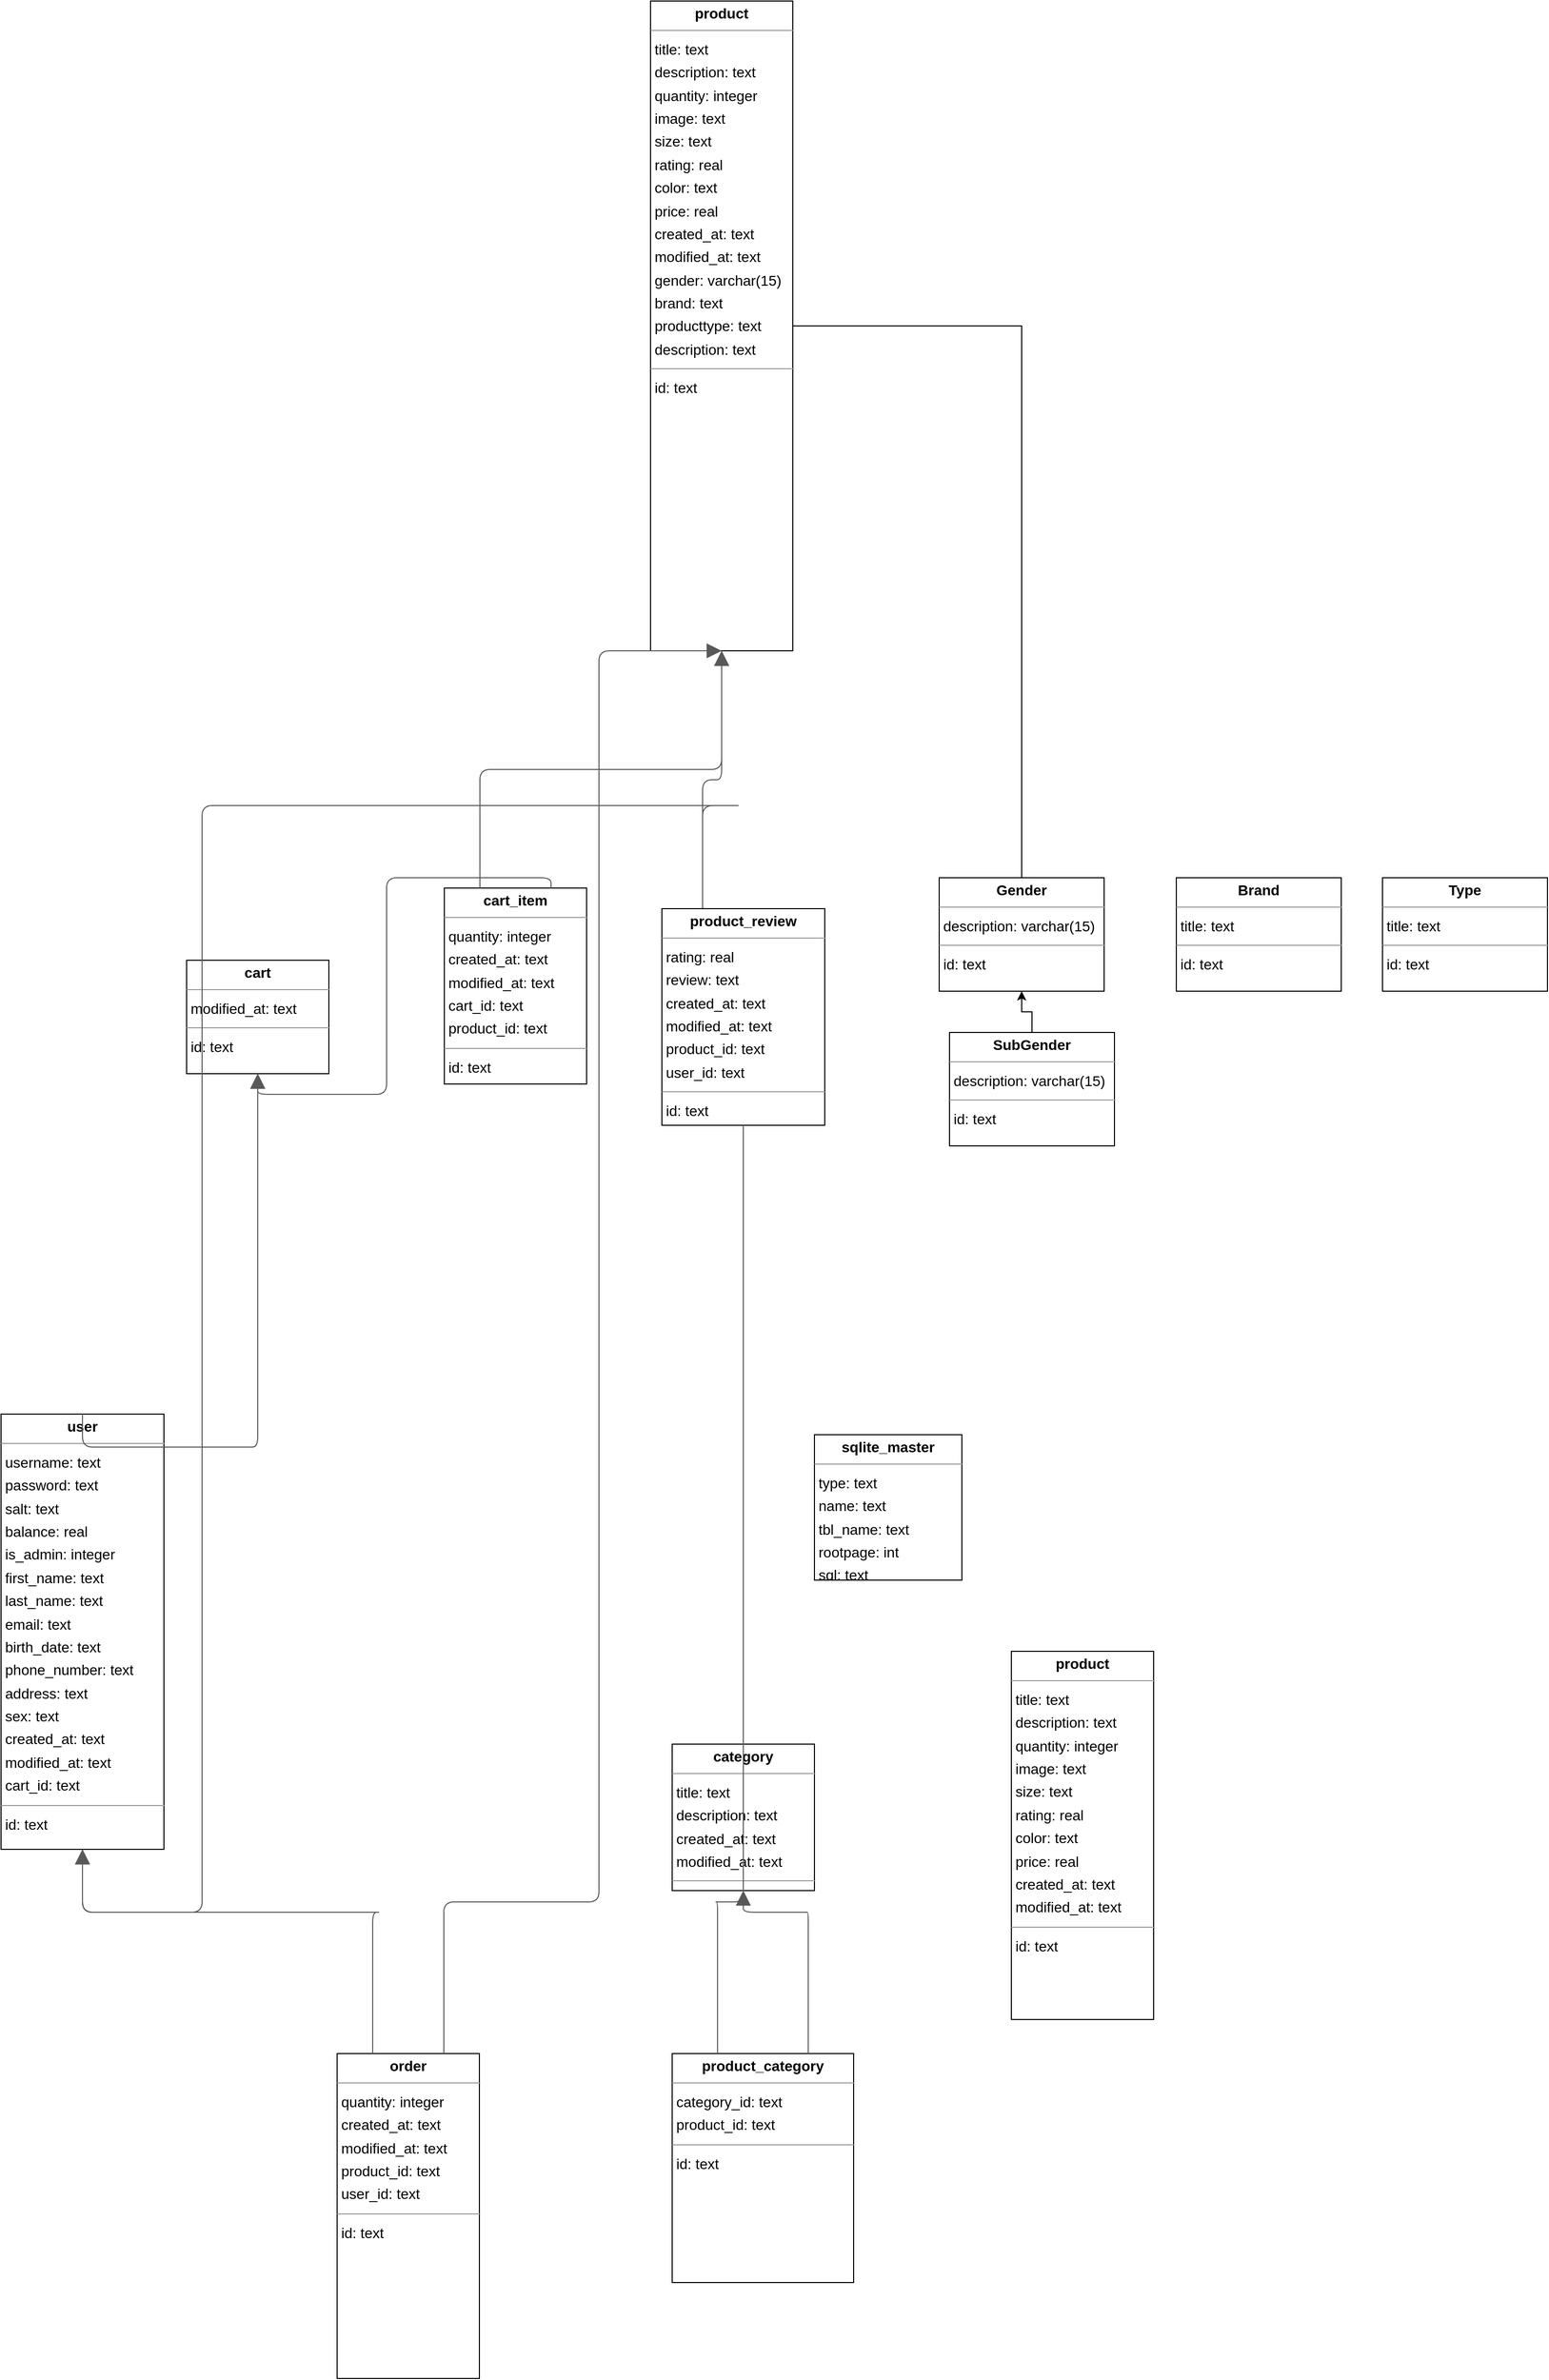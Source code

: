 <mxfile version="20.5.3" type="github">
  <diagram id="9WWCypjV2FhlL7u4elJq" name="Page-1">
    <mxGraphModel dx="832" dy="2642" grid="1" gridSize="10" guides="1" tooltips="1" connect="1" arrows="1" fold="1" page="1" pageScale="1" pageWidth="850" pageHeight="1100" math="0" shadow="0">
      <root>
        <mxCell id="0" />
        <mxCell id="1" parent="0" />
        <mxCell id="XBTKMfRpFKu9C5E3vzUd-3" value="&lt;p style=&quot;margin:0px;margin-top:4px;text-align:center;&quot;&gt;&lt;b&gt;cart&lt;/b&gt;&lt;/p&gt;&lt;hr size=&quot;1&quot;/&gt;&lt;p style=&quot;margin:0 0 0 4px;line-height:1.6;&quot;&gt; modified_at: text&lt;/p&gt;&lt;hr size=&quot;1&quot;/&gt;&lt;p style=&quot;margin:0 0 0 4px;line-height:1.6;&quot;&gt; id: text&lt;/p&gt;" style="verticalAlign=top;align=left;overflow=fill;fontSize=14;fontFamily=Helvetica;html=1;rounded=0;shadow=0;comic=0;labelBackgroundColor=none;strokeWidth=1;" parent="1" vertex="1">
          <mxGeometry x="400" y="-200" width="138" height="110" as="geometry" />
        </mxCell>
        <mxCell id="XBTKMfRpFKu9C5E3vzUd-4" value="&lt;p style=&quot;margin:0px;margin-top:4px;text-align:center;&quot;&gt;&lt;b&gt;cart_item&lt;/b&gt;&lt;/p&gt;&lt;hr size=&quot;1&quot;/&gt;&lt;p style=&quot;margin:0 0 0 4px;line-height:1.6;&quot;&gt; quantity: integer&lt;br/&gt; created_at: text&lt;br/&gt; modified_at: text&lt;br/&gt; cart_id: text&lt;br/&gt; product_id: text&lt;/p&gt;&lt;hr size=&quot;1&quot;/&gt;&lt;p style=&quot;margin:0 0 0 4px;line-height:1.6;&quot;&gt; id: text&lt;/p&gt;" style="verticalAlign=top;align=left;overflow=fill;fontSize=14;fontFamily=Helvetica;html=1;rounded=0;shadow=0;comic=0;labelBackgroundColor=none;strokeWidth=1;" parent="1" vertex="1">
          <mxGeometry x="650" y="-270" width="138" height="190" as="geometry" />
        </mxCell>
        <mxCell id="XBTKMfRpFKu9C5E3vzUd-5" value="&lt;p style=&quot;margin:0px;margin-top:4px;text-align:center;&quot;&gt;&lt;b&gt;category&lt;/b&gt;&lt;/p&gt;&lt;hr size=&quot;1&quot;/&gt;&lt;p style=&quot;margin:0 0 0 4px;line-height:1.6;&quot;&gt; title: text&lt;br/&gt; description: text&lt;br/&gt; created_at: text&lt;br/&gt; modified_at: text&lt;/p&gt;&lt;hr size=&quot;1&quot;/&gt;&lt;p style=&quot;margin:0 0 0 4px;line-height:1.6;&quot;&gt; id: text&lt;/p&gt;" style="verticalAlign=top;align=left;overflow=fill;fontSize=14;fontFamily=Helvetica;html=1;rounded=0;shadow=0;comic=0;labelBackgroundColor=none;strokeWidth=1;" parent="1" vertex="1">
          <mxGeometry x="871" y="560" width="138" height="142" as="geometry" />
        </mxCell>
        <mxCell id="XBTKMfRpFKu9C5E3vzUd-6" value="&lt;p style=&quot;margin:0px;margin-top:4px;text-align:center;&quot;&gt;&lt;b&gt;order&lt;/b&gt;&lt;/p&gt;&lt;hr size=&quot;1&quot;/&gt;&lt;p style=&quot;margin:0 0 0 4px;line-height:1.6;&quot;&gt; quantity: integer&lt;br/&gt; created_at: text&lt;br/&gt; modified_at: text&lt;br/&gt; product_id: text&lt;br/&gt; user_id: text&lt;/p&gt;&lt;hr size=&quot;1&quot;/&gt;&lt;p style=&quot;margin:0 0 0 4px;line-height:1.6;&quot;&gt; id: text&lt;/p&gt;" style="verticalAlign=top;align=left;overflow=fill;fontSize=14;fontFamily=Helvetica;html=1;rounded=0;shadow=0;comic=0;labelBackgroundColor=none;strokeWidth=1;" parent="1" vertex="1">
          <mxGeometry x="546" y="860" width="138" height="315" as="geometry" />
        </mxCell>
        <mxCell id="qhNkvky0XH1M-er579gL-8" style="edgeStyle=orthogonalEdgeStyle;rounded=0;orthogonalLoop=1;jettySize=auto;html=1;entryX=0.5;entryY=0.091;entryDx=0;entryDy=0;entryPerimeter=0;" edge="1" parent="1" source="XBTKMfRpFKu9C5E3vzUd-7" target="qhNkvky0XH1M-er579gL-2">
          <mxGeometry relative="1" as="geometry" />
        </mxCell>
        <mxCell id="XBTKMfRpFKu9C5E3vzUd-7" value="&lt;p style=&quot;margin:0px;margin-top:4px;text-align:center;&quot;&gt;&lt;b&gt;product&lt;/b&gt;&lt;/p&gt;&lt;hr size=&quot;1&quot;&gt;&lt;p style=&quot;margin:0 0 0 4px;line-height:1.6;&quot;&gt; title: text&lt;br&gt; description: text&lt;br&gt; quantity: integer&lt;br&gt; image: text&lt;br&gt; size: text&lt;br&gt; rating: real&lt;br&gt; color: text&lt;br&gt; price: real&lt;br&gt; created_at: text&lt;br&gt; modified_at: text&lt;br&gt;gender: varchar(15)&lt;br&gt;brand: text&lt;/p&gt;&lt;p style=&quot;margin:0 0 0 4px;line-height:1.6;&quot;&gt;producttype: text&lt;br&gt;description: text&lt;/p&gt;&lt;hr size=&quot;1&quot;&gt;&lt;p style=&quot;margin:0 0 0 4px;line-height:1.6;&quot;&gt; id: text&lt;/p&gt;" style="verticalAlign=top;align=left;overflow=fill;fontSize=14;fontFamily=Helvetica;html=1;rounded=0;shadow=0;comic=0;labelBackgroundColor=none;strokeWidth=1;" parent="1" vertex="1">
          <mxGeometry x="850" y="-1130" width="138" height="630" as="geometry" />
        </mxCell>
        <mxCell id="XBTKMfRpFKu9C5E3vzUd-8" value="&lt;p style=&quot;margin:0px;margin-top:4px;text-align:center;&quot;&gt;&lt;b&gt;product_category&lt;/b&gt;&lt;/p&gt;&lt;hr size=&quot;1&quot;/&gt;&lt;p style=&quot;margin:0 0 0 4px;line-height:1.6;&quot;&gt; category_id: text&lt;br/&gt; product_id: text&lt;/p&gt;&lt;hr size=&quot;1&quot;/&gt;&lt;p style=&quot;margin:0 0 0 4px;line-height:1.6;&quot;&gt; id: text&lt;/p&gt;" style="verticalAlign=top;align=left;overflow=fill;fontSize=14;fontFamily=Helvetica;html=1;rounded=0;shadow=0;comic=0;labelBackgroundColor=none;strokeWidth=1;" parent="1" vertex="1">
          <mxGeometry x="871" y="860" width="176" height="222" as="geometry" />
        </mxCell>
        <mxCell id="XBTKMfRpFKu9C5E3vzUd-10" value="&lt;p style=&quot;margin:0px;margin-top:4px;text-align:center;&quot;&gt;&lt;b&gt;sqlite_master&lt;/b&gt;&lt;/p&gt;&lt;hr size=&quot;1&quot;/&gt;&lt;p style=&quot;margin:0 0 0 4px;line-height:1.6;&quot;&gt; type: text&lt;br/&gt; name: text&lt;br/&gt; tbl_name: text&lt;br/&gt; rootpage: int&lt;br/&gt; sql: text&lt;/p&gt;" style="verticalAlign=top;align=left;overflow=fill;fontSize=14;fontFamily=Helvetica;html=1;rounded=0;shadow=0;comic=0;labelBackgroundColor=none;strokeWidth=1;" parent="1" vertex="1">
          <mxGeometry x="1009" y="260" width="143" height="141" as="geometry" />
        </mxCell>
        <mxCell id="XBTKMfRpFKu9C5E3vzUd-11" value="&lt;p style=&quot;margin:0px;margin-top:4px;text-align:center;&quot;&gt;&lt;b&gt;user&lt;/b&gt;&lt;/p&gt;&lt;hr size=&quot;1&quot;/&gt;&lt;p style=&quot;margin:0 0 0 4px;line-height:1.6;&quot;&gt; username: text&lt;br/&gt; password: text&lt;br/&gt; salt: text&lt;br/&gt; balance: real&lt;br/&gt; is_admin: integer&lt;br/&gt; first_name: text&lt;br/&gt; last_name: text&lt;br/&gt; email: text&lt;br/&gt; birth_date: text&lt;br/&gt; phone_number: text&lt;br/&gt; address: text&lt;br/&gt; sex: text&lt;br/&gt; created_at: text&lt;br/&gt; modified_at: text&lt;br/&gt; cart_id: text&lt;/p&gt;&lt;hr size=&quot;1&quot;/&gt;&lt;p style=&quot;margin:0 0 0 4px;line-height:1.6;&quot;&gt; id: text&lt;/p&gt;" style="verticalAlign=top;align=left;overflow=fill;fontSize=14;fontFamily=Helvetica;html=1;rounded=0;shadow=0;comic=0;labelBackgroundColor=none;strokeWidth=1;" parent="1" vertex="1">
          <mxGeometry x="220" y="240" width="158" height="422" as="geometry" />
        </mxCell>
        <mxCell id="XBTKMfRpFKu9C5E3vzUd-12" value="" style="html=1;rounded=1;edgeStyle=orthogonalEdgeStyle;dashed=0;startArrow=none;endArrow=block;endSize=12;strokeColor=#595959;exitX=0.750;exitY=0.000;exitDx=0;exitDy=0;entryX=0.500;entryY=1.000;entryDx=0;entryDy=0;" parent="1" source="XBTKMfRpFKu9C5E3vzUd-4" target="XBTKMfRpFKu9C5E3vzUd-3" edge="1">
          <mxGeometry width="50" height="50" relative="1" as="geometry" />
        </mxCell>
        <mxCell id="XBTKMfRpFKu9C5E3vzUd-14" value="" style="html=1;rounded=1;edgeStyle=orthogonalEdgeStyle;dashed=0;startArrow=none;endArrow=block;endSize=12;strokeColor=#595959;exitX=0.250;exitY=0.000;exitDx=0;exitDy=0;entryX=0.500;entryY=1.000;entryDx=0;entryDy=0;" parent="1" source="XBTKMfRpFKu9C5E3vzUd-4" target="XBTKMfRpFKu9C5E3vzUd-7" edge="1">
          <mxGeometry width="50" height="50" relative="1" as="geometry" />
        </mxCell>
        <mxCell id="XBTKMfRpFKu9C5E3vzUd-16" value="" style="html=1;rounded=1;edgeStyle=orthogonalEdgeStyle;dashed=0;startArrow=none;endArrow=block;endSize=12;strokeColor=#595959;exitX=0.750;exitY=0.000;exitDx=0;exitDy=0;entryX=0.500;entryY=1.000;entryDx=0;entryDy=0;" parent="1" source="XBTKMfRpFKu9C5E3vzUd-6" target="XBTKMfRpFKu9C5E3vzUd-7" edge="1">
          <mxGeometry width="50" height="50" relative="1" as="geometry">
            <Array as="points">
              <mxPoint x="650" y="713" />
              <mxPoint x="800" y="713" />
              <mxPoint x="800" y="-500" />
            </Array>
          </mxGeometry>
        </mxCell>
        <mxCell id="XBTKMfRpFKu9C5E3vzUd-18" value="" style="html=1;rounded=1;edgeStyle=orthogonalEdgeStyle;dashed=0;startArrow=none;endArrow=block;endSize=12;strokeColor=#595959;exitX=0.250;exitY=0.000;exitDx=0;exitDy=0;entryX=0.500;entryY=1.000;entryDx=0;entryDy=0;" parent="1" source="XBTKMfRpFKu9C5E3vzUd-6" target="XBTKMfRpFKu9C5E3vzUd-11" edge="1">
          <mxGeometry width="50" height="50" relative="1" as="geometry">
            <Array as="points">
              <mxPoint x="588" y="723" />
              <mxPoint x="449" y="723" />
            </Array>
          </mxGeometry>
        </mxCell>
        <mxCell id="XBTKMfRpFKu9C5E3vzUd-20" value="" style="html=1;rounded=1;edgeStyle=orthogonalEdgeStyle;dashed=0;startArrow=none;endArrow=block;endSize=12;strokeColor=#595959;exitX=0.750;exitY=0.000;exitDx=0;exitDy=0;entryX=0.500;entryY=1.000;entryDx=0;entryDy=0;" parent="1" source="XBTKMfRpFKu9C5E3vzUd-8" target="XBTKMfRpFKu9C5E3vzUd-5" edge="1">
          <mxGeometry width="50" height="50" relative="1" as="geometry">
            <Array as="points">
              <mxPoint x="1001" y="723" />
              <mxPoint x="959" y="723" />
            </Array>
          </mxGeometry>
        </mxCell>
        <mxCell id="XBTKMfRpFKu9C5E3vzUd-21" value="" style="edgeLabel;resizable=0;html=1;align=left;verticalAlign=top;strokeColor=default;" parent="XBTKMfRpFKu9C5E3vzUd-20" vertex="1" connectable="0">
          <mxGeometry x="458" y="384" as="geometry" />
        </mxCell>
        <mxCell id="XBTKMfRpFKu9C5E3vzUd-22" value="" style="html=1;rounded=1;edgeStyle=orthogonalEdgeStyle;dashed=0;startArrow=none;endArrow=block;endSize=12;strokeColor=#595959;exitX=0.250;exitY=0.000;exitDx=0;exitDy=0;entryX=0.500;entryY=1.000;entryDx=0;entryDy=0;" parent="1" source="XBTKMfRpFKu9C5E3vzUd-9" target="XBTKMfRpFKu9C5E3vzUd-7" edge="1">
          <mxGeometry width="50" height="50" relative="1" as="geometry">
            <Array as="points" />
          </mxGeometry>
        </mxCell>
        <mxCell id="XBTKMfRpFKu9C5E3vzUd-23" value="" style="edgeLabel;resizable=0;html=1;align=left;verticalAlign=top;strokeColor=default;" parent="XBTKMfRpFKu9C5E3vzUd-22" vertex="1" connectable="0">
          <mxGeometry x="374" y="361" as="geometry" />
        </mxCell>
        <mxCell id="XBTKMfRpFKu9C5E3vzUd-26" value="" style="html=1;rounded=1;edgeStyle=orthogonalEdgeStyle;dashed=0;startArrow=none;endArrow=block;endSize=12;strokeColor=#595959;exitX=0.250;exitY=0.000;exitDx=0;exitDy=0;entryX=0.500;entryY=1.000;entryDx=0;entryDy=0;" parent="1" source="XBTKMfRpFKu9C5E3vzUd-9" target="XBTKMfRpFKu9C5E3vzUd-11" edge="1">
          <mxGeometry width="50" height="50" relative="1" as="geometry">
            <Array as="points">
              <mxPoint x="940" y="-350" />
              <mxPoint x="415" y="-350" />
              <mxPoint x="415" y="723" />
              <mxPoint x="449" y="723" />
            </Array>
          </mxGeometry>
        </mxCell>
        <mxCell id="XBTKMfRpFKu9C5E3vzUd-28" value="" style="html=1;rounded=1;edgeStyle=orthogonalEdgeStyle;dashed=0;startArrow=none;endArrow=block;endSize=12;strokeColor=#595959;exitX=0.500;exitY=0.000;exitDx=0;exitDy=0;entryX=0.500;entryY=1.000;entryDx=0;entryDy=0;" parent="1" source="XBTKMfRpFKu9C5E3vzUd-11" target="XBTKMfRpFKu9C5E3vzUd-3" edge="1">
          <mxGeometry width="50" height="50" relative="1" as="geometry">
            <Array as="points">
              <mxPoint x="449" y="272" />
              <mxPoint x="615" y="272" />
            </Array>
          </mxGeometry>
        </mxCell>
        <mxCell id="XBTKMfRpFKu9C5E3vzUd-31" value="&lt;p style=&quot;margin:0px;margin-top:4px;text-align:center;&quot;&gt;&lt;b&gt;product&lt;/b&gt;&lt;/p&gt;&lt;hr size=&quot;1&quot;/&gt;&lt;p style=&quot;margin:0 0 0 4px;line-height:1.6;&quot;&gt; title: text&lt;br/&gt; description: text&lt;br/&gt; quantity: integer&lt;br/&gt; image: text&lt;br/&gt; size: text&lt;br/&gt; rating: real&lt;br/&gt; color: text&lt;br/&gt; price: real&lt;br/&gt; created_at: text&lt;br/&gt; modified_at: text&lt;/p&gt;&lt;hr size=&quot;1&quot;/&gt;&lt;p style=&quot;margin:0 0 0 4px;line-height:1.6;&quot;&gt; id: text&lt;/p&gt;" style="verticalAlign=top;align=left;overflow=fill;fontSize=14;fontFamily=Helvetica;html=1;rounded=0;shadow=0;comic=0;labelBackgroundColor=none;strokeWidth=1;" parent="1" vertex="1">
          <mxGeometry x="1200" y="470" width="138" height="357" as="geometry" />
        </mxCell>
        <mxCell id="qhNkvky0XH1M-er579gL-2" value="&lt;p style=&quot;margin:0px;margin-top:4px;text-align:center;&quot;&gt;&lt;b&gt;Gender&lt;/b&gt;&lt;/p&gt;&lt;hr size=&quot;1&quot;&gt;&lt;p style=&quot;margin:0 0 0 4px;line-height:1.6;&quot;&gt;description: varchar(15)&lt;/p&gt;&lt;hr size=&quot;1&quot;&gt;&lt;p style=&quot;margin:0 0 0 4px;line-height:1.6;&quot;&gt; id: text&lt;/p&gt;" style="verticalAlign=top;align=left;overflow=fill;fontSize=14;fontFamily=Helvetica;html=1;rounded=0;shadow=0;comic=0;labelBackgroundColor=none;strokeWidth=1;" vertex="1" parent="1">
          <mxGeometry x="1130" y="-280" width="160" height="110" as="geometry" />
        </mxCell>
        <mxCell id="XBTKMfRpFKu9C5E3vzUd-9" value="&lt;p style=&quot;margin:0px;margin-top:4px;text-align:center;&quot;&gt;&lt;b&gt;product_review&lt;/b&gt;&lt;/p&gt;&lt;hr size=&quot;1&quot;/&gt;&lt;p style=&quot;margin:0 0 0 4px;line-height:1.6;&quot;&gt; rating: real&lt;br/&gt; review: text&lt;br/&gt; created_at: text&lt;br/&gt; modified_at: text&lt;br/&gt; product_id: text&lt;br/&gt; user_id: text&lt;/p&gt;&lt;hr size=&quot;1&quot;/&gt;&lt;p style=&quot;margin:0 0 0 4px;line-height:1.6;&quot;&gt; id: text&lt;/p&gt;" style="verticalAlign=top;align=left;overflow=fill;fontSize=14;fontFamily=Helvetica;html=1;rounded=0;shadow=0;comic=0;labelBackgroundColor=none;strokeWidth=1;" parent="1" vertex="1">
          <mxGeometry x="861" y="-250" width="158" height="210" as="geometry" />
        </mxCell>
        <mxCell id="qhNkvky0XH1M-er579gL-4" value="" style="html=1;rounded=1;edgeStyle=orthogonalEdgeStyle;dashed=0;startArrow=none;endArrow=none;endSize=12;strokeColor=#595959;exitX=0.250;exitY=0.000;exitDx=0;exitDy=0;entryX=0.500;entryY=1.000;entryDx=0;entryDy=0;" edge="1" parent="1" source="XBTKMfRpFKu9C5E3vzUd-8" target="XBTKMfRpFKu9C5E3vzUd-9">
          <mxGeometry width="50" height="50" relative="1" as="geometry">
            <Array as="points">
              <mxPoint x="913" y="713" />
              <mxPoint x="666" y="713" />
            </Array>
            <mxPoint x="915" y="860" as="sourcePoint" />
            <mxPoint x="919" y="-443" as="targetPoint" />
          </mxGeometry>
        </mxCell>
        <mxCell id="qhNkvky0XH1M-er579gL-5" value="" style="edgeLabel;resizable=0;html=1;align=left;verticalAlign=top;strokeColor=default;" vertex="1" connectable="0" parent="qhNkvky0XH1M-er579gL-4">
          <mxGeometry x="374" y="361" as="geometry" />
        </mxCell>
        <mxCell id="qhNkvky0XH1M-er579gL-9" style="edgeStyle=orthogonalEdgeStyle;rounded=0;orthogonalLoop=1;jettySize=auto;html=1;exitX=0.5;exitY=0;exitDx=0;exitDy=0;" edge="1" parent="1" source="qhNkvky0XH1M-er579gL-6" target="qhNkvky0XH1M-er579gL-2">
          <mxGeometry relative="1" as="geometry" />
        </mxCell>
        <mxCell id="qhNkvky0XH1M-er579gL-6" value="&lt;p style=&quot;margin:0px;margin-top:4px;text-align:center;&quot;&gt;&lt;b&gt;SubGender&lt;/b&gt;&lt;/p&gt;&lt;hr size=&quot;1&quot;&gt;&lt;p style=&quot;margin:0 0 0 4px;line-height:1.6;&quot;&gt;description: varchar(15)&lt;/p&gt;&lt;hr size=&quot;1&quot;&gt;&lt;p style=&quot;margin:0 0 0 4px;line-height:1.6;&quot;&gt; id: text&lt;/p&gt;" style="verticalAlign=top;align=left;overflow=fill;fontSize=14;fontFamily=Helvetica;html=1;rounded=0;shadow=0;comic=0;labelBackgroundColor=none;strokeWidth=1;" vertex="1" parent="1">
          <mxGeometry x="1140" y="-130" width="160" height="110" as="geometry" />
        </mxCell>
        <mxCell id="qhNkvky0XH1M-er579gL-11" value="&lt;p style=&quot;margin:0px;margin-top:4px;text-align:center;&quot;&gt;&lt;b&gt;Brand&lt;/b&gt;&lt;/p&gt;&lt;hr size=&quot;1&quot;&gt;&lt;p style=&quot;margin:0 0 0 4px;line-height:1.6;&quot;&gt;title: text&lt;/p&gt;&lt;hr size=&quot;1&quot;&gt;&lt;p style=&quot;margin:0 0 0 4px;line-height:1.6;&quot;&gt; id: text&lt;/p&gt;" style="verticalAlign=top;align=left;overflow=fill;fontSize=14;fontFamily=Helvetica;html=1;rounded=0;shadow=0;comic=0;labelBackgroundColor=none;strokeWidth=1;" vertex="1" parent="1">
          <mxGeometry x="1360" y="-280" width="160" height="110" as="geometry" />
        </mxCell>
        <mxCell id="qhNkvky0XH1M-er579gL-14" value="&lt;p style=&quot;margin:0px;margin-top:4px;text-align:center;&quot;&gt;&lt;b&gt;Type&lt;/b&gt;&lt;/p&gt;&lt;hr size=&quot;1&quot;&gt;&lt;p style=&quot;margin:0 0 0 4px;line-height:1.6;&quot;&gt;title: text&lt;/p&gt;&lt;hr size=&quot;1&quot;&gt;&lt;p style=&quot;margin:0 0 0 4px;line-height:1.6;&quot;&gt; id: text&lt;/p&gt;" style="verticalAlign=top;align=left;overflow=fill;fontSize=14;fontFamily=Helvetica;html=1;rounded=0;shadow=0;comic=0;labelBackgroundColor=none;strokeWidth=1;" vertex="1" parent="1">
          <mxGeometry x="1560" y="-280" width="160" height="110" as="geometry" />
        </mxCell>
      </root>
    </mxGraphModel>
  </diagram>
</mxfile>
